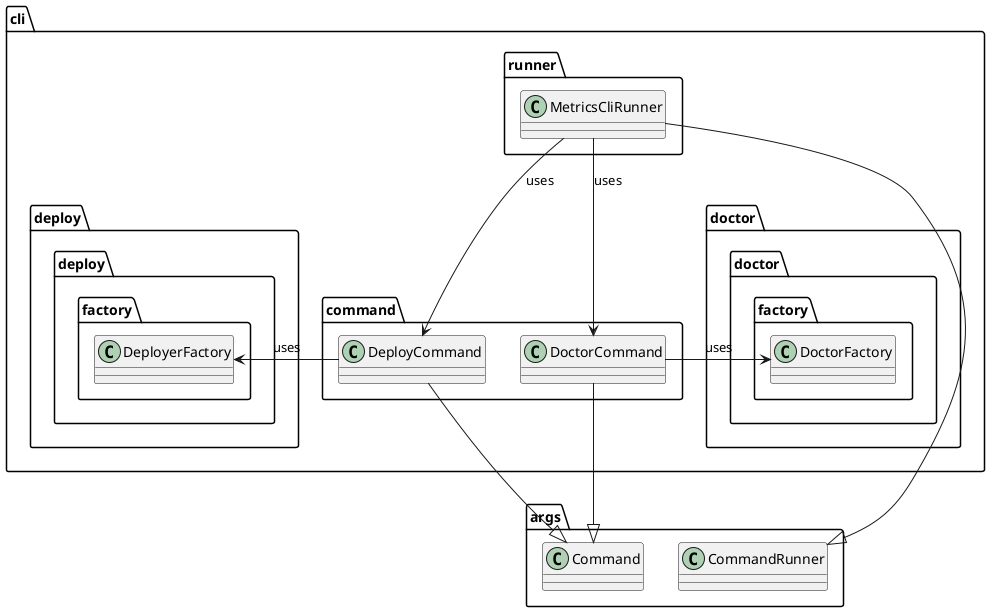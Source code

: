 @startuml metrics_cli_runner_class_diagram

package args {
    class CommandRunner{}
    class Command {}
}

package cli {
    package doctor {
        package factory as doctor.factory {
            class DoctorFactory {}
        }
    }

    package runner {
        class MetricsCliRunner {}
    }

    package command {
        class DeployCommand {}
        class DoctorCommand {}
    }

    package deploy {
        package factory as deploy.factory{
            class DeployerFactory {}
        }
    }
}

MetricsCliRunner --> DoctorCommand : uses
MetricsCliRunner --> DeployCommand : uses
DeployCommand -left-> DeployerFactory : uses
DoctorCommand -right-> DoctorFactory : uses

DeployCommand --|> Command
DoctorCommand --|> Command

MetricsCliRunner --|> CommandRunner


@enduml
